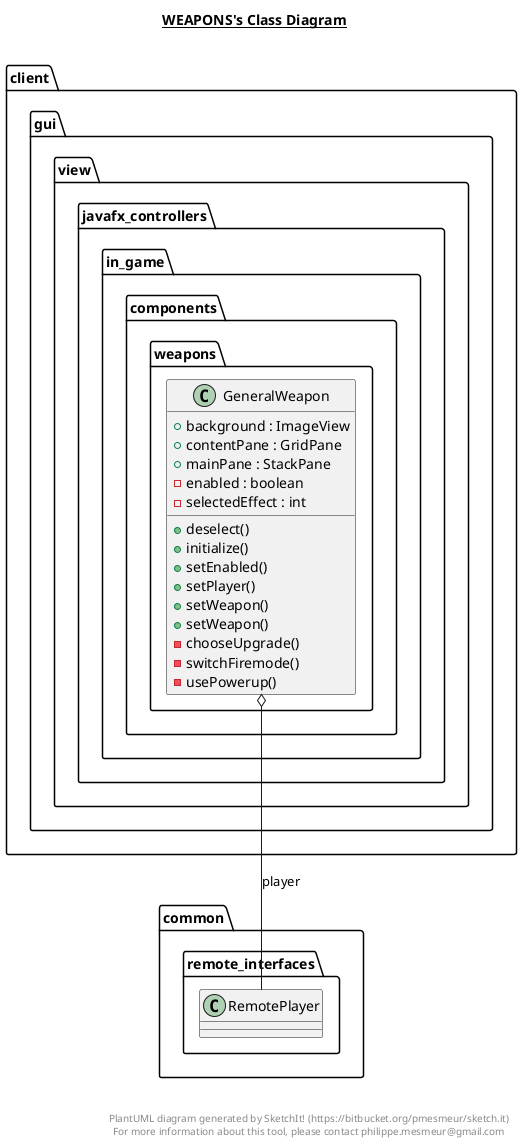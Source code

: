 @startuml

title __WEAPONS's Class Diagram__\n

  namespace client.gui {
    namespace view {
      namespace javafx_controllers {
        namespace in_game {
          namespace components {
            namespace weapons {
              class client.gui.view.javafx_controllers.in_game.components.weapons.GeneralWeapon {
                  + background : ImageView
                  + contentPane : GridPane
                  + mainPane : StackPane
                  - enabled : boolean
                  - selectedEffect : int
                  + deselect()
                  + initialize()
                  + setEnabled()
                  + setPlayer()
                  + setWeapon()
                  + setWeapon()
                  - chooseUpgrade()
                  - switchFiremode()
                  - usePowerup()
              }
            }
          }
        }
      }
    }
  }
  

  client.gui.view.javafx_controllers.in_game.components.weapons.GeneralWeapon o-- common.remote_interfaces.RemotePlayer : player


right footer


PlantUML diagram generated by SketchIt! (https://bitbucket.org/pmesmeur/sketch.it)
For more information about this tool, please contact philippe.mesmeur@gmail.com
endfooter

@enduml
